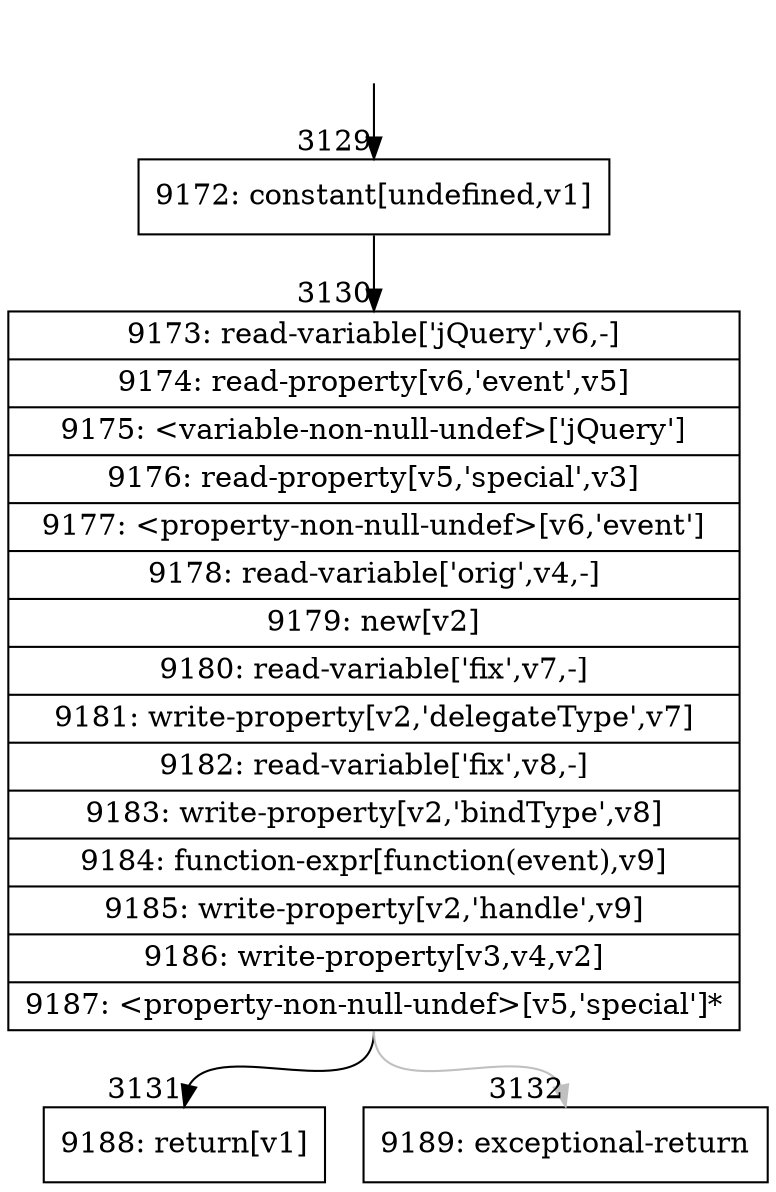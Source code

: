 digraph {
rankdir="TD"
BB_entry191[shape=none,label=""];
BB_entry191 -> BB3129 [tailport=s, headport=n, headlabel="    3129"]
BB3129 [shape=record label="{9172: constant[undefined,v1]}" ] 
BB3129 -> BB3130 [tailport=s, headport=n, headlabel="      3130"]
BB3130 [shape=record label="{9173: read-variable['jQuery',v6,-]|9174: read-property[v6,'event',v5]|9175: \<variable-non-null-undef\>['jQuery']|9176: read-property[v5,'special',v3]|9177: \<property-non-null-undef\>[v6,'event']|9178: read-variable['orig',v4,-]|9179: new[v2]|9180: read-variable['fix',v7,-]|9181: write-property[v2,'delegateType',v7]|9182: read-variable['fix',v8,-]|9183: write-property[v2,'bindType',v8]|9184: function-expr[function(event),v9]|9185: write-property[v2,'handle',v9]|9186: write-property[v3,v4,v2]|9187: \<property-non-null-undef\>[v5,'special']*}" ] 
BB3130 -> BB3131 [tailport=s, headport=n, headlabel="      3131"]
BB3130 -> BB3132 [tailport=s, headport=n, color=gray, headlabel="      3132"]
BB3131 [shape=record label="{9188: return[v1]}" ] 
BB3132 [shape=record label="{9189: exceptional-return}" ] 
}

